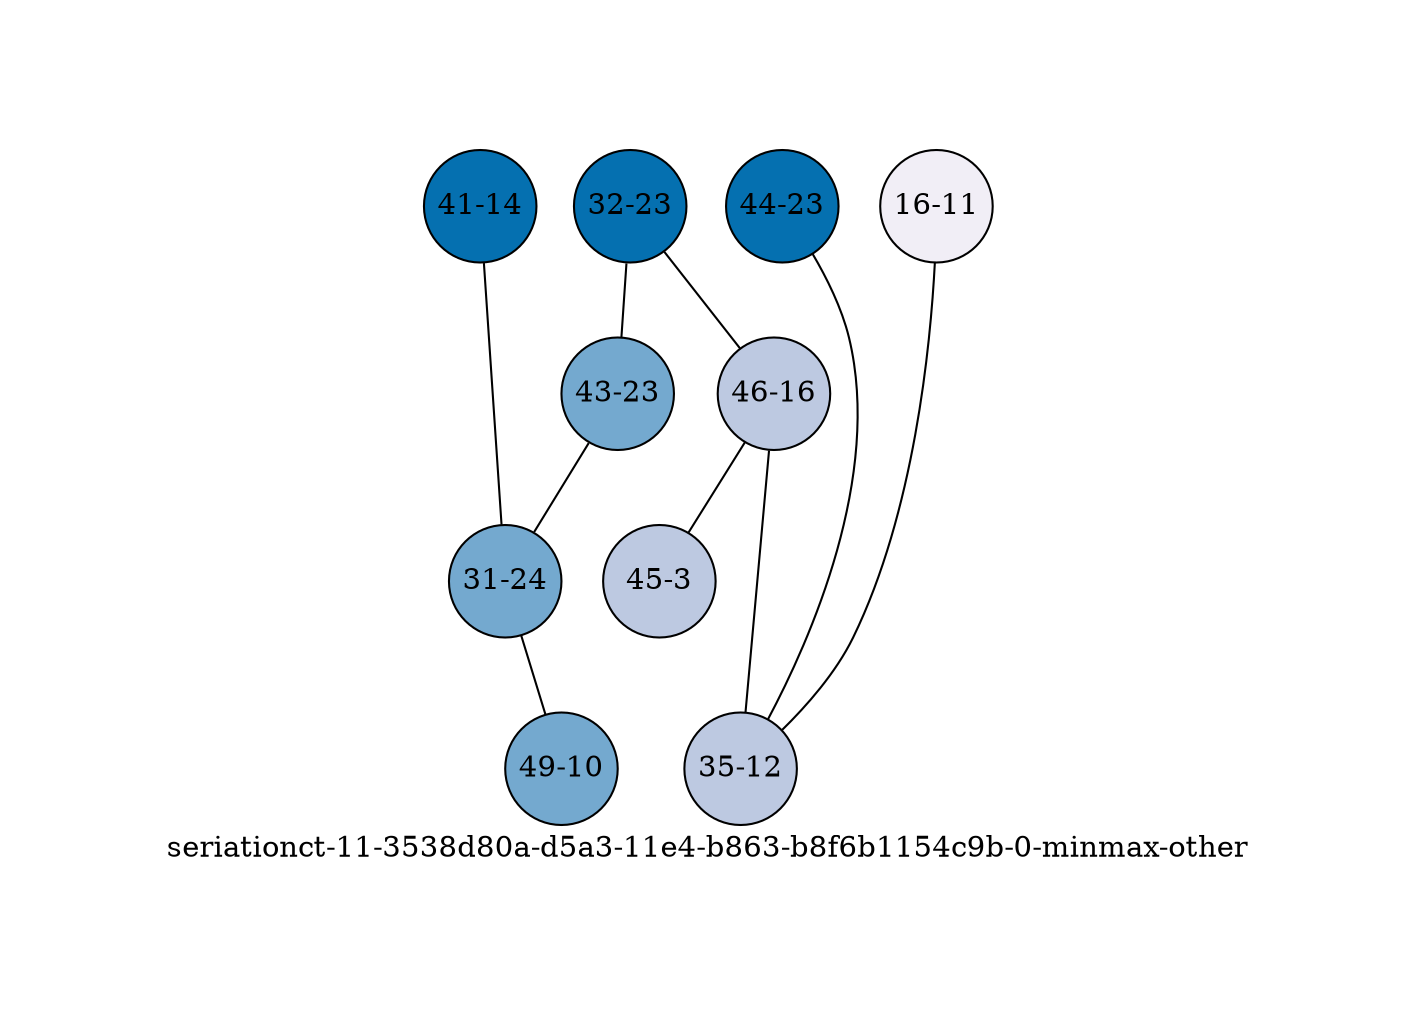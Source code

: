 strict graph "seriationct-11-3538d80a-d5a3-11e4-b863-b8f6b1154c9b-0-minmax-other" {
labelloc=b;
ratio=auto;
pad="1.0";
label="seriationct-11-3538d80a-d5a3-11e4-b863-b8f6b1154c9b-0-minmax-other";
node [width="0.75", style=filled, fixedsize=true, height="0.75", shape=circle, label=""];
0 [xCoordinate="23.0", appears_in_slice=1, yCoordinate="32.0", colorscheme=pubu4, short_label="32-23", label="32-23", fillcolor=4, id=0, size="997.328777761"];
1 [xCoordinate="23.0", appears_in_slice=1, yCoordinate="44.0", colorscheme=pubu4, short_label="44-23", label="44-23", fillcolor=4, id=1, size="462.287104623"];
2 [xCoordinate="23.0", appears_in_slice=2, yCoordinate="43.0", colorscheme=pubu4, short_label="43-23", label="43-23", fillcolor=3, id=2, size="349.350313196"];
3 [xCoordinate="16.0", appears_in_slice=3, yCoordinate="46.0", colorscheme=pubu4, short_label="46-16", label="46-16", fillcolor=2, id=3, size="411.554589222"];
4 [xCoordinate="14.0", appears_in_slice=1, yCoordinate="41.0", colorscheme=pubu4, short_label="41-14", label="41-14", fillcolor=4, id=4, size="884.391986333"];
5 [xCoordinate="11.0", appears_in_slice=4, yCoordinate="16.0", colorscheme=pubu4, short_label="16-11", label="16-11", fillcolor=1, id=5, size="373.277424031"];
6 [xCoordinate="12.0", appears_in_slice=3, yCoordinate="35.0", colorscheme=pubu4, short_label="35-12", label="35-12", fillcolor=2, id=6, size="411.554589222"];
7 [xCoordinate="3.0", appears_in_slice=3, yCoordinate="45.0", colorscheme=pubu4, short_label="45-3", label="45-3", fillcolor=2, id=7, size="411.554589222"];
8 [xCoordinate="24.0", appears_in_slice=2, yCoordinate="31.0", colorscheme=pubu4, short_label="31-24", label="31-24", fillcolor=3, id=8, size="349.350313196"];
9 [xCoordinate="10.0", appears_in_slice=2, yCoordinate="49.0", colorscheme=pubu4, short_label="49-10", label="49-10", fillcolor=3, id=9, size="349.350313196"];
0 -- 2  [inverseweight="5.31338665991", weight="0.18820388276"];
0 -- 3  [inverseweight="5.53145581356", weight="0.18078423361"];
1 -- 6  [inverseweight="3.24373285143", weight="0.30828679358"];
2 -- 8  [inverseweight="36.4352582173", weight="0.027445942445"];
3 -- 6  [inverseweight="28.6402463248", weight="0.0349159008153"];
3 -- 7  [inverseweight="19.8487178493", weight="0.0503810879672"];
4 -- 8  [inverseweight="36.0654689359", weight="0.0277273533245"];
5 -- 6  [inverseweight="5.17453403785", weight="0.193254115769"];
8 -- 9  [inverseweight="44.6325094095", weight="0.0224051932824"];
}
